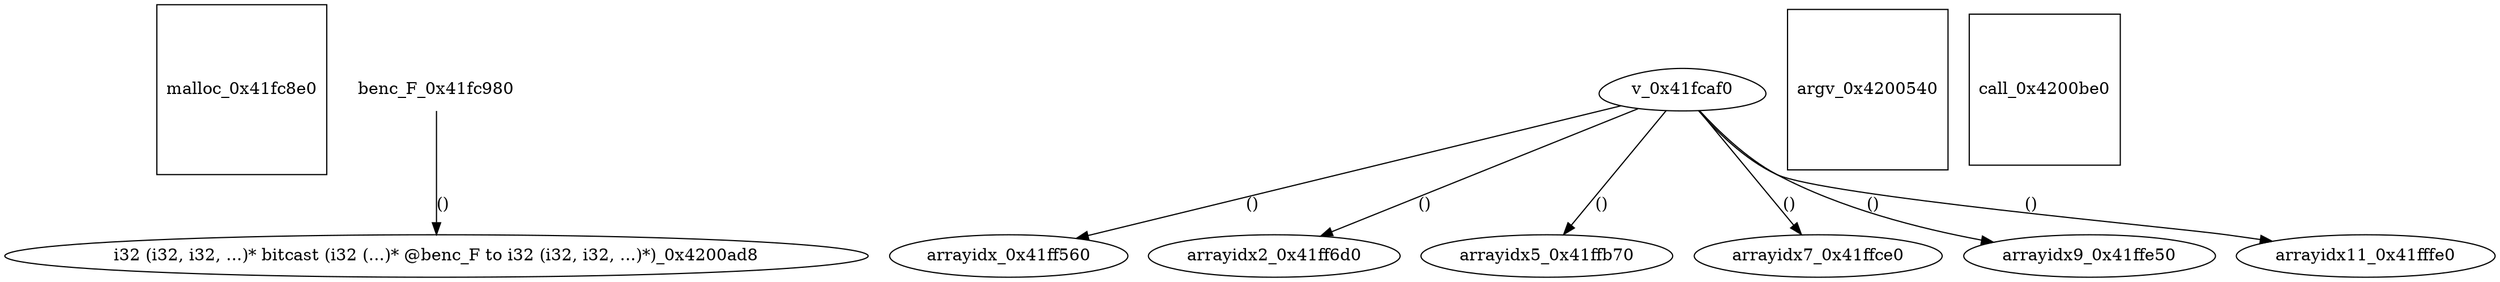 digraph grafico {
"malloc_0x41fc8e0" [shape=square];
"benc_F_0x41fc980" [shape=plaintext];
"v_0x41fcaf0" [shape=egg];
"arrayidx_0x41ff560" [shape=ellipse];
"v_0x41fcaf0" -> "arrayidx_0x41ff560" [label="()"];
"arrayidx2_0x41ff6d0" [shape=ellipse];
"v_0x41fcaf0" -> "arrayidx2_0x41ff6d0" [label="()"];
"arrayidx5_0x41ffb70" [shape=ellipse];
"v_0x41fcaf0" -> "arrayidx5_0x41ffb70" [label="()"];
"arrayidx7_0x41ffce0" [shape=ellipse];
"v_0x41fcaf0" -> "arrayidx7_0x41ffce0" [label="()"];
"arrayidx9_0x41ffe50" [shape=ellipse];
"v_0x41fcaf0" -> "arrayidx9_0x41ffe50" [label="()"];
"arrayidx11_0x41fffe0" [shape=ellipse];
"v_0x41fcaf0" -> "arrayidx11_0x41fffe0" [label="()"];
"argv_0x4200540" [shape=square];
"i32 (i32, i32, ...)* bitcast (i32 (...)* @benc_F to i32 (i32, i32, ...)*)_0x4200ad8" [shape=ellipse];
"benc_F_0x41fc980" -> "i32 (i32, i32, ...)* bitcast (i32 (...)* @benc_F to i32 (i32, i32, ...)*)_0x4200ad8" [label="()"];
"call_0x4200be0" [shape=square];
}